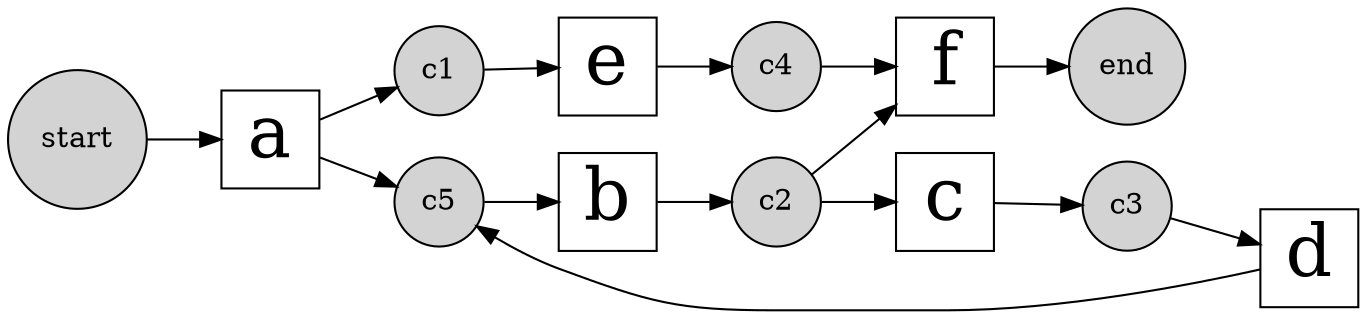 digraph G 
{
 graph [rankdir = "LR"]
 {
 node [shape=circle style=filled]
 start
 end
 c1
 c2
 c3
 c4
 c5
 }
 {
 node [shape=square fontsize=35]
d
a
f
b
c
e
 }
start -> a
a -> c1
c1 -> e
b -> c2
c2 -> {f c}
c -> c3
c3 -> d
e -> c4
c4 -> f
{d a} -> c5
c5 -> b
f -> end 
}

